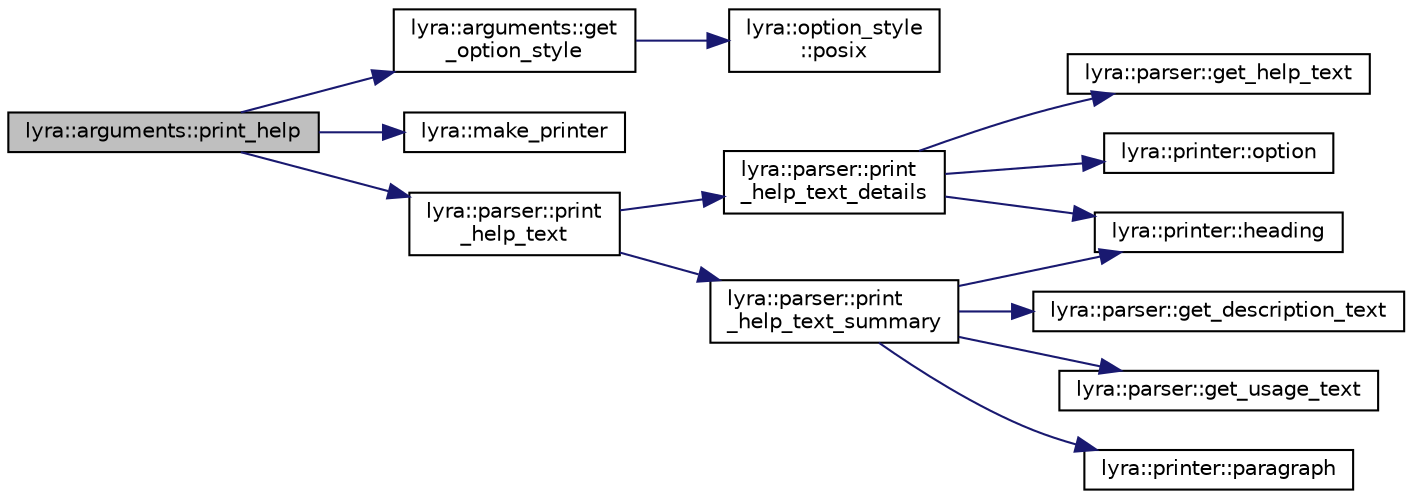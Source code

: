 digraph "lyra::arguments::print_help"
{
 // INTERACTIVE_SVG=YES
 // LATEX_PDF_SIZE
  edge [fontname="Helvetica",fontsize="10",labelfontname="Helvetica",labelfontsize="10"];
  node [fontname="Helvetica",fontsize="10",shape=record];
  rankdir="LR";
  Node1 [label="lyra::arguments::print_help",height=0.2,width=0.4,color="black", fillcolor="grey75", style="filled", fontcolor="black",tooltip=" "];
  Node1 -> Node2 [color="midnightblue",fontsize="10",style="solid",fontname="Helvetica"];
  Node2 [label="lyra::arguments::get\l_option_style",height=0.2,width=0.4,color="black", fillcolor="white", style="filled",URL="$classlyra_1_1arguments.html#a9df61d2688325b486b441815bbc19f55",tooltip=" "];
  Node2 -> Node3 [color="midnightblue",fontsize="10",style="solid",fontname="Helvetica"];
  Node3 [label="lyra::option_style\l::posix",height=0.2,width=0.4,color="black", fillcolor="white", style="filled",URL="$structlyra_1_1option__style.html#ad733f4434bb558b70262f04ae4b69e1d",tooltip=" "];
  Node1 -> Node4 [color="midnightblue",fontsize="10",style="solid",fontname="Helvetica"];
  Node4 [label="lyra::make_printer",height=0.2,width=0.4,color="black", fillcolor="white", style="filled",URL="$namespacelyra.html#a6fbb8f93af2d44173923423214d71d4c",tooltip=" "];
  Node1 -> Node5 [color="midnightblue",fontsize="10",style="solid",fontname="Helvetica"];
  Node5 [label="lyra::parser::print\l_help_text",height=0.2,width=0.4,color="black", fillcolor="white", style="filled",URL="$classlyra_1_1parser.html#a6f7fc59f0b9bb8119c16638743c637d8",tooltip=" "];
  Node5 -> Node6 [color="midnightblue",fontsize="10",style="solid",fontname="Helvetica"];
  Node6 [label="lyra::parser::print\l_help_text_details",height=0.2,width=0.4,color="black", fillcolor="white", style="filled",URL="$classlyra_1_1parser.html#a983e1c4c83992e0a636d41a38f0f7b0c",tooltip=" "];
  Node6 -> Node7 [color="midnightblue",fontsize="10",style="solid",fontname="Helvetica"];
  Node7 [label="lyra::parser::get_help_text",height=0.2,width=0.4,color="black", fillcolor="white", style="filled",URL="$classlyra_1_1parser.html#ad897e66c1094cf09b5228c4b4c8eb5c5",tooltip=" "];
  Node6 -> Node8 [color="midnightblue",fontsize="10",style="solid",fontname="Helvetica"];
  Node8 [label="lyra::printer::heading",height=0.2,width=0.4,color="black", fillcolor="white", style="filled",URL="$classlyra_1_1printer.html#a7da793051885bba1d0a6e88149273a08",tooltip=" "];
  Node6 -> Node9 [color="midnightblue",fontsize="10",style="solid",fontname="Helvetica"];
  Node9 [label="lyra::printer::option",height=0.2,width=0.4,color="black", fillcolor="white", style="filled",URL="$classlyra_1_1printer.html#a635b6e488f786e22f86197f36ff31b69",tooltip=" "];
  Node5 -> Node10 [color="midnightblue",fontsize="10",style="solid",fontname="Helvetica"];
  Node10 [label="lyra::parser::print\l_help_text_summary",height=0.2,width=0.4,color="black", fillcolor="white", style="filled",URL="$classlyra_1_1parser.html#a9ca7f234f1c01a862266e05d91ed4a93",tooltip=" "];
  Node10 -> Node11 [color="midnightblue",fontsize="10",style="solid",fontname="Helvetica"];
  Node11 [label="lyra::parser::get_description_text",height=0.2,width=0.4,color="black", fillcolor="white", style="filled",URL="$classlyra_1_1parser.html#a420cbfdfb4e222155591fd2a5896e5d7",tooltip=" "];
  Node10 -> Node12 [color="midnightblue",fontsize="10",style="solid",fontname="Helvetica"];
  Node12 [label="lyra::parser::get_usage_text",height=0.2,width=0.4,color="black", fillcolor="white", style="filled",URL="$classlyra_1_1parser.html#a59a2a42cea85955a811279a463777b9d",tooltip=" "];
  Node10 -> Node8 [color="midnightblue",fontsize="10",style="solid",fontname="Helvetica"];
  Node10 -> Node13 [color="midnightblue",fontsize="10",style="solid",fontname="Helvetica"];
  Node13 [label="lyra::printer::paragraph",height=0.2,width=0.4,color="black", fillcolor="white", style="filled",URL="$classlyra_1_1printer.html#a9483c878eaa7e07ec69a92987834a62e",tooltip=" "];
}

